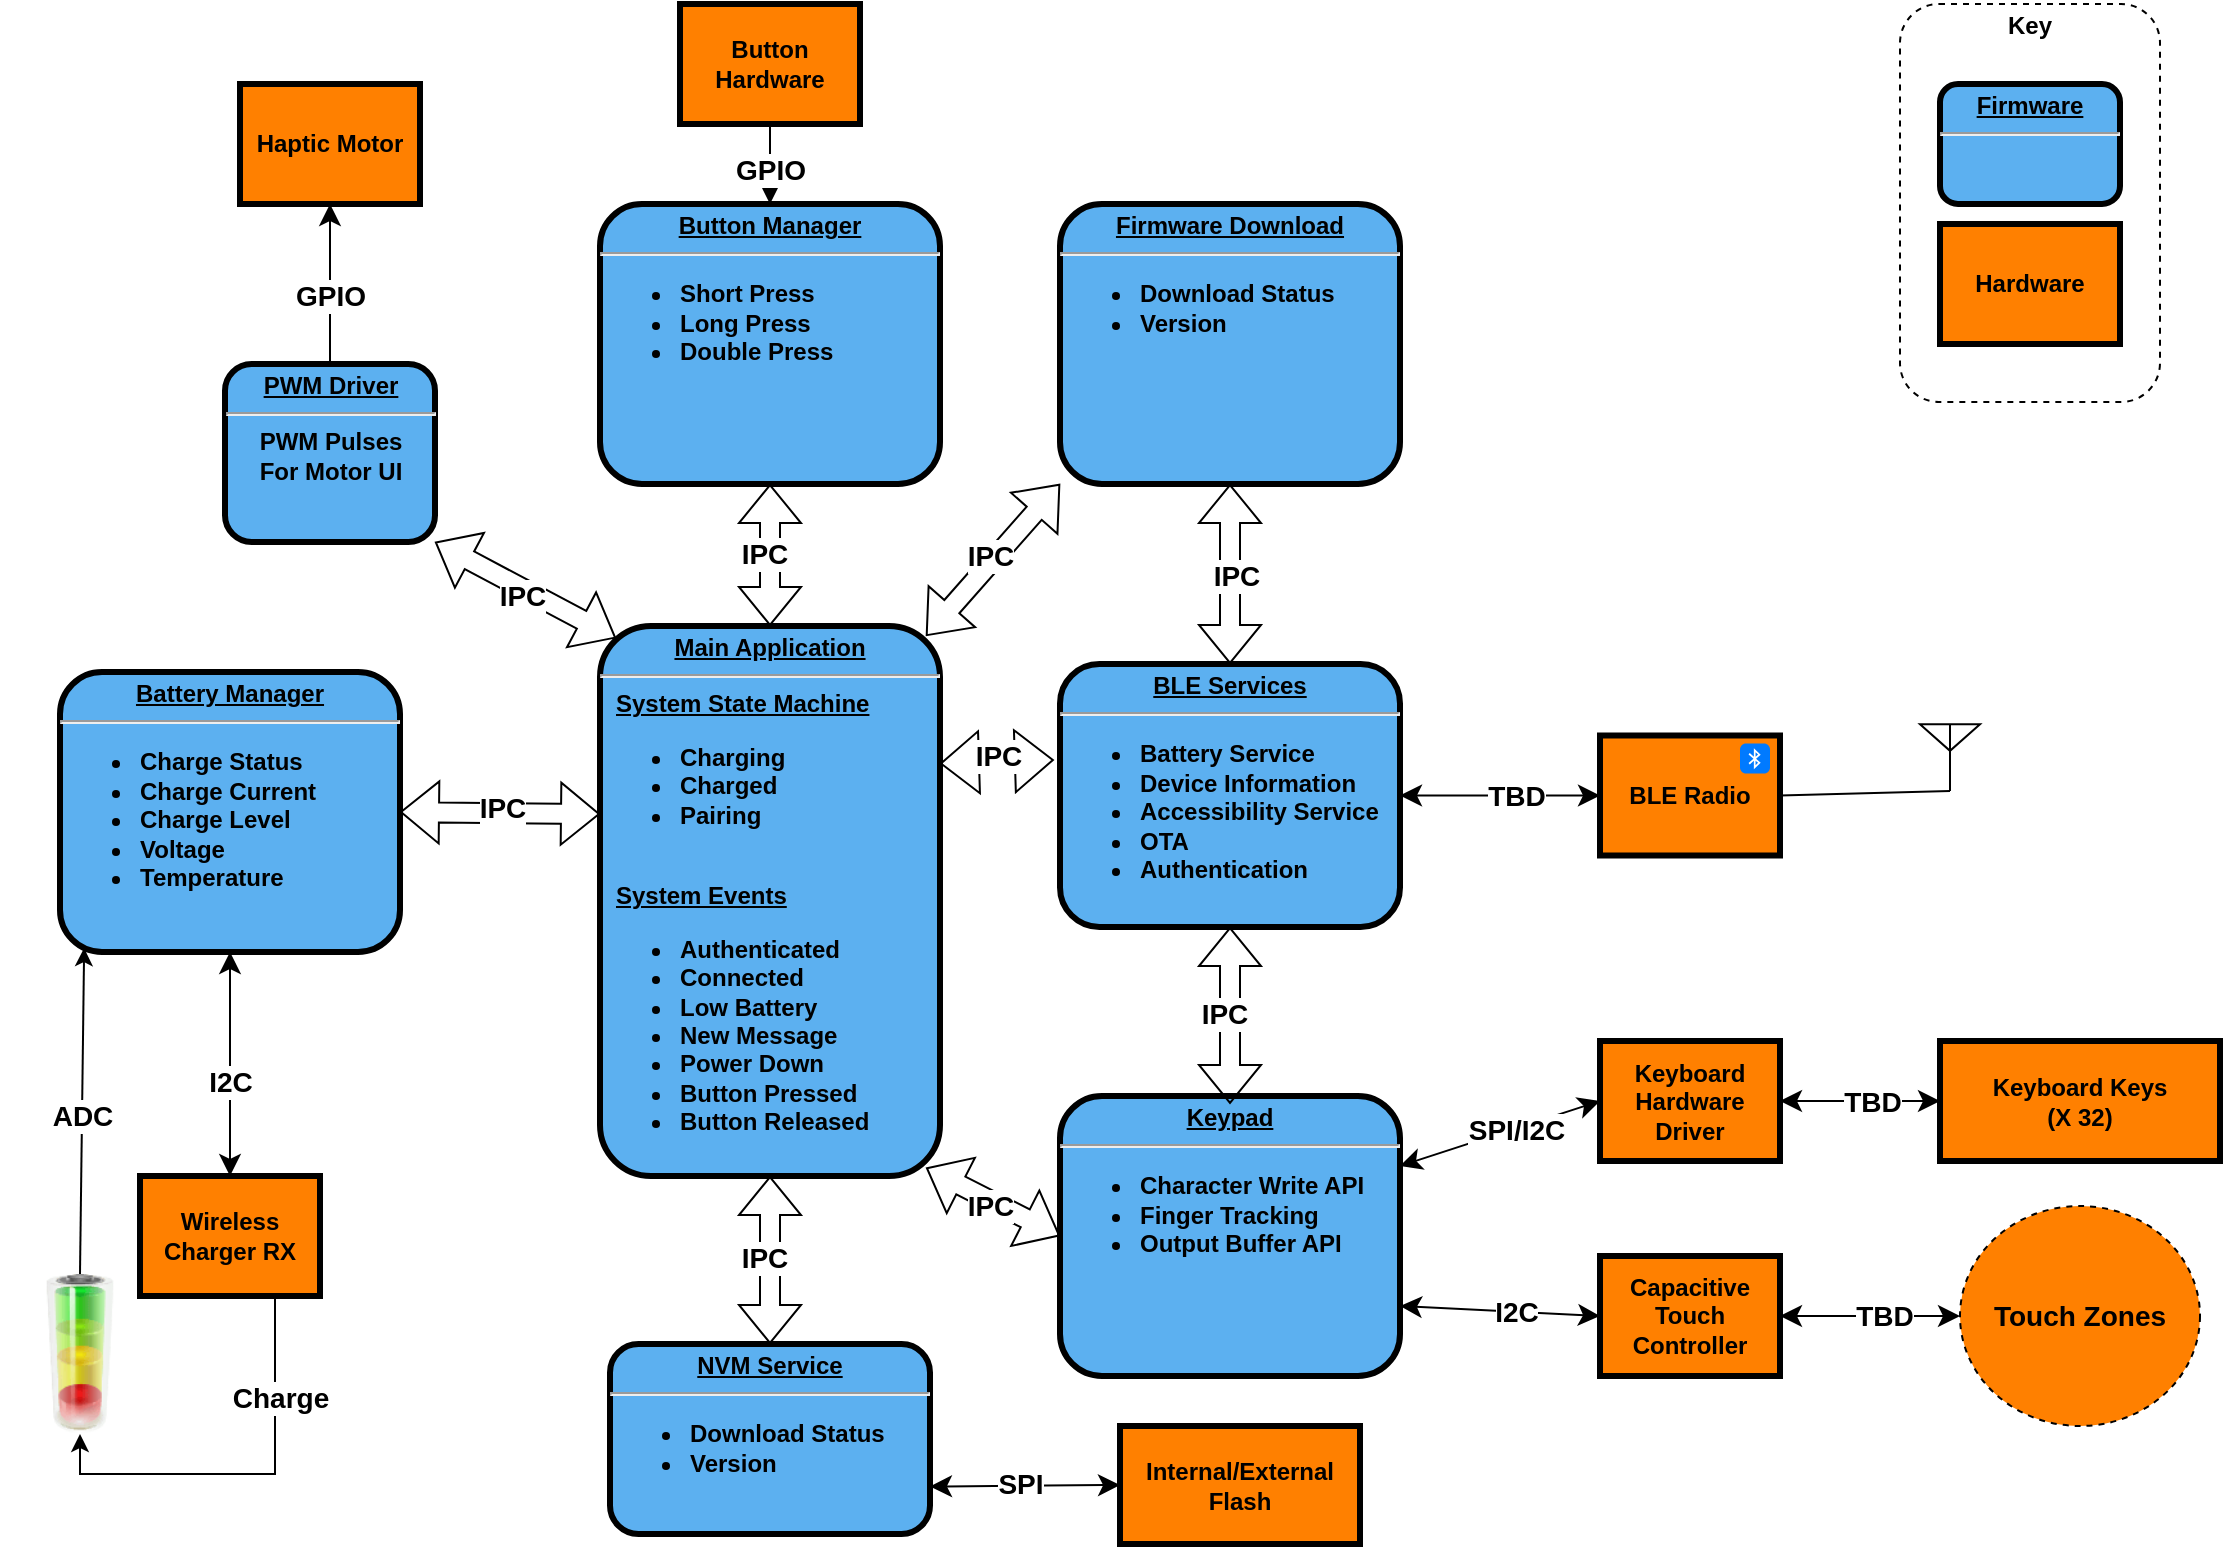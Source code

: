 <mxfile version="23.1.4" type="github">
  <diagram name="Page-1" id="c7558073-3199-34d8-9f00-42111426c3f3">
    <mxGraphModel dx="1730" dy="1080" grid="1" gridSize="10" guides="1" tooltips="1" connect="1" arrows="1" fold="1" page="1" pageScale="1" pageWidth="1169" pageHeight="827" background="none" math="0" shadow="0">
      <root>
        <mxCell id="0" />
        <mxCell id="1" parent="0" />
        <mxCell id="LkIIAw-uAGg6XenNthky-164" value="&lt;p style=&quot;margin: 0px; margin-top: 4px; text-align: center; text-decoration: underline;&quot;&gt;&lt;/p&gt;&lt;span style=&quot;background-color: initial;&quot;&gt;&lt;div style=&quot;&quot;&gt;&lt;span style=&quot;background-color: initial;&quot;&gt;Key&lt;/span&gt;&lt;/div&gt;&lt;/span&gt;" style="verticalAlign=middle;align=center;overflow=fill;fontSize=12;fontFamily=Helvetica;html=1;rounded=1;fontStyle=1;strokeWidth=1;fillColor=none;dashed=1;" vertex="1" parent="1">
          <mxGeometry x="950" y="10" width="130" height="199" as="geometry" />
        </mxCell>
        <mxCell id="LkIIAw-uAGg6XenNthky-166" style="edgeStyle=orthogonalEdgeStyle;rounded=0;orthogonalLoop=1;jettySize=auto;html=1;exitX=0.75;exitY=1;exitDx=0;exitDy=0;entryX=0.5;entryY=1;entryDx=0;entryDy=0;" edge="1" parent="1" source="LkIIAw-uAGg6XenNthky-96" target="LkIIAw-uAGg6XenNthky-140">
          <mxGeometry relative="1" as="geometry" />
        </mxCell>
        <mxCell id="LkIIAw-uAGg6XenNthky-167" value="&lt;font style=&quot;font-size: 14px;&quot;&gt;&lt;b&gt;Charge&lt;/b&gt;&lt;/font&gt;" style="edgeLabel;html=1;align=center;verticalAlign=middle;resizable=0;points=[];" vertex="1" connectable="0" parent="LkIIAw-uAGg6XenNthky-166">
          <mxGeometry x="-0.512" y="2" relative="1" as="geometry">
            <mxPoint as="offset" />
          </mxGeometry>
        </mxCell>
        <mxCell id="LkIIAw-uAGg6XenNthky-96" value="Wireless&#xa;Charger RX" style="whiteSpace=wrap;align=center;verticalAlign=middle;fontStyle=1;strokeWidth=3;fillColor=#FF8000;" vertex="1" parent="1">
          <mxGeometry x="70" y="596" width="90" height="60" as="geometry" />
        </mxCell>
        <mxCell id="LkIIAw-uAGg6XenNthky-97" value="&lt;p style=&quot;margin: 0px; margin-top: 4px; text-align: center; text-decoration: underline;&quot;&gt;&lt;strong&gt;Main Application&lt;br&gt;&lt;/strong&gt;&lt;/p&gt;&lt;hr&gt;&lt;p style=&quot;text-align: left; margin: 0px 0px 0px 8px;&quot;&gt;&lt;span style=&quot;background-color: initial;&quot;&gt;&lt;u&gt;System State Machine&lt;/u&gt;&lt;/span&gt;&lt;/p&gt;&lt;p style=&quot;margin: 0px; margin-left: 8px;&quot;&gt;&lt;/p&gt;&lt;ul&gt;&lt;li style=&quot;text-align: left;&quot;&gt;&lt;span style=&quot;background-color: initial;&quot;&gt;Charging&lt;/span&gt;&lt;/li&gt;&lt;li style=&quot;text-align: left;&quot;&gt;&lt;span style=&quot;background-color: initial;&quot;&gt;Charged&lt;/span&gt;&lt;/li&gt;&lt;li style=&quot;text-align: left;&quot;&gt;&lt;span style=&quot;background-color: initial;&quot;&gt;Pairing&lt;/span&gt;&lt;/li&gt;&lt;/ul&gt;&lt;p&gt;&lt;/p&gt;&lt;p style=&quot;margin: 0px; margin-left: 8px;&quot;&gt;&lt;span style=&quot;background-color: initial;&quot;&gt;&lt;br&gt;&lt;/span&gt;&lt;/p&gt;&lt;p style=&quot;text-align: left; margin: 0px 0px 0px 8px;&quot;&gt;&lt;span style=&quot;background-color: initial;&quot;&gt;&lt;u&gt;System Events&lt;/u&gt;&lt;/span&gt;&lt;/p&gt;&lt;p style=&quot;margin: 0px; margin-left: 8px;&quot;&gt;&lt;/p&gt;&lt;ul&gt;&lt;li style=&quot;text-align: left;&quot;&gt;&lt;span style=&quot;background-color: initial;&quot;&gt;Authenticated&lt;/span&gt;&lt;/li&gt;&lt;li style=&quot;text-align: left;&quot;&gt;&lt;span style=&quot;background-color: initial;&quot;&gt;Connected&lt;/span&gt;&lt;/li&gt;&lt;li style=&quot;text-align: left;&quot;&gt;&lt;span style=&quot;background-color: initial;&quot;&gt;Low Battery&lt;/span&gt;&lt;/li&gt;&lt;li style=&quot;text-align: left;&quot;&gt;&lt;span style=&quot;background-color: initial;&quot;&gt;New Message&lt;/span&gt;&lt;/li&gt;&lt;li style=&quot;text-align: left;&quot;&gt;Power Down&lt;/li&gt;&lt;li style=&quot;text-align: left;&quot;&gt;Button Pressed&lt;/li&gt;&lt;li style=&quot;text-align: left;&quot;&gt;Button Released&lt;/li&gt;&lt;/ul&gt;&lt;p&gt;&lt;/p&gt;&lt;p style=&quot;margin: 0px; margin-left: 8px;&quot;&gt;&lt;span style=&quot;background-color: initial;&quot;&gt;&lt;br&gt;&lt;/span&gt;&lt;/p&gt;&lt;p style=&quot;margin: 0px; margin-left: 8px;&quot;&gt;&lt;span style=&quot;background-color: initial;&quot;&gt;&lt;br&gt;&lt;/span&gt;&lt;/p&gt;&lt;p style=&quot;margin: 0px; margin-left: 8px;&quot;&gt;&lt;span style=&quot;background-color: initial;&quot;&gt;&lt;br&gt;&lt;/span&gt;&lt;/p&gt;" style="verticalAlign=middle;align=center;overflow=fill;fontSize=12;fontFamily=Helvetica;html=1;rounded=1;fontStyle=1;strokeWidth=3;fillColor=#5cb0f0;" vertex="1" parent="1">
          <mxGeometry x="300" y="321" width="170" height="275" as="geometry" />
        </mxCell>
        <mxCell id="LkIIAw-uAGg6XenNthky-99" value="&lt;p style=&quot;margin: 0px; margin-top: 4px; text-align: center; text-decoration: underline;&quot;&gt;&lt;strong&gt;Battery Manager&lt;br&gt;&lt;/strong&gt;&lt;/p&gt;&lt;hr style=&quot;text-align: left;&quot;&gt;&lt;ul style=&quot;border-color: var(--border-color);&quot;&gt;&lt;li style=&quot;text-align: left;&quot;&gt;&lt;span style=&quot;background-color: initial;&quot;&gt;Charge Status&lt;/span&gt;&lt;/li&gt;&lt;li style=&quot;border-color: var(--border-color); text-align: left;&quot;&gt;Charge Current&lt;/li&gt;&lt;li style=&quot;border-color: var(--border-color); text-align: left;&quot;&gt;Charge Level&lt;/li&gt;&lt;li style=&quot;border-color: var(--border-color); text-align: left;&quot;&gt;Voltage&lt;/li&gt;&lt;li style=&quot;border-color: var(--border-color); text-align: left;&quot;&gt;Temperature&lt;/li&gt;&lt;/ul&gt;" style="verticalAlign=middle;align=center;overflow=fill;fontSize=12;fontFamily=Helvetica;html=1;rounded=1;fontStyle=1;strokeWidth=3;fillColor=#5cb0f0;" vertex="1" parent="1">
          <mxGeometry x="30" y="344" width="170" height="140" as="geometry" />
        </mxCell>
        <mxCell id="LkIIAw-uAGg6XenNthky-101" value="" style="endArrow=classic;startArrow=classic;html=1;rounded=0;entryX=0.5;entryY=1;entryDx=0;entryDy=0;exitX=0.5;exitY=0;exitDx=0;exitDy=0;endSize=8;startSize=8;jumpSize=8;" edge="1" parent="1" source="LkIIAw-uAGg6XenNthky-96" target="LkIIAw-uAGg6XenNthky-99">
          <mxGeometry width="50" height="50" relative="1" as="geometry">
            <mxPoint x="390" y="661" as="sourcePoint" />
            <mxPoint x="440" y="611" as="targetPoint" />
          </mxGeometry>
        </mxCell>
        <mxCell id="LkIIAw-uAGg6XenNthky-102" value="&lt;b&gt;&lt;font style=&quot;font-size: 14px;&quot;&gt;I2C&lt;/font&gt;&lt;/b&gt;" style="edgeLabel;html=1;align=center;verticalAlign=middle;resizable=0;points=[];" vertex="1" connectable="0" parent="LkIIAw-uAGg6XenNthky-101">
          <mxGeometry x="-0.156" relative="1" as="geometry">
            <mxPoint as="offset" />
          </mxGeometry>
        </mxCell>
        <mxCell id="LkIIAw-uAGg6XenNthky-103" value="" style="shape=flexArrow;endArrow=classic;startArrow=classic;html=1;rounded=0;exitX=1;exitY=0.5;exitDx=0;exitDy=0;entryX=0;entryY=0.342;entryDx=0;entryDy=0;entryPerimeter=0;" edge="1" parent="1" source="LkIIAw-uAGg6XenNthky-99" target="LkIIAw-uAGg6XenNthky-97">
          <mxGeometry width="100" height="100" relative="1" as="geometry">
            <mxPoint x="230" y="611" as="sourcePoint" />
            <mxPoint x="270" y="611" as="targetPoint" />
          </mxGeometry>
        </mxCell>
        <mxCell id="LkIIAw-uAGg6XenNthky-104" value="&lt;b&gt;&lt;font style=&quot;font-size: 14px;&quot;&gt;IPC&lt;/font&gt;&lt;/b&gt;" style="edgeLabel;html=1;align=center;verticalAlign=middle;resizable=0;points=[];" vertex="1" connectable="0" parent="LkIIAw-uAGg6XenNthky-103">
          <mxGeometry x="0.018" y="3" relative="1" as="geometry">
            <mxPoint as="offset" />
          </mxGeometry>
        </mxCell>
        <mxCell id="LkIIAw-uAGg6XenNthky-105" value="&lt;p style=&quot;margin: 0px; margin-top: 4px; text-align: center; text-decoration: underline;&quot;&gt;&lt;strong&gt;Keypad&lt;br&gt;&lt;/strong&gt;&lt;/p&gt;&lt;hr style=&quot;text-align: left;&quot;&gt;&lt;ul style=&quot;border-color: var(--border-color);&quot;&gt;&lt;li style=&quot;text-align: left;&quot;&gt;&lt;span style=&quot;background-color: initial;&quot;&gt;Character Write API&lt;/span&gt;&lt;br&gt;&lt;/li&gt;&lt;li style=&quot;text-align: left;&quot;&gt;&lt;span style=&quot;background-color: initial;&quot;&gt;Finger Tracking&lt;/span&gt;&lt;/li&gt;&lt;li style=&quot;text-align: left;&quot;&gt;&lt;span style=&quot;background-color: initial;&quot;&gt;Output Buffer API&lt;/span&gt;&lt;/li&gt;&lt;/ul&gt;" style="verticalAlign=middle;align=center;overflow=fill;fontSize=12;fontFamily=Helvetica;html=1;rounded=1;fontStyle=1;strokeWidth=3;fillColor=#5cb0f0;" vertex="1" parent="1">
          <mxGeometry x="530" y="556" width="170" height="140" as="geometry" />
        </mxCell>
        <mxCell id="LkIIAw-uAGg6XenNthky-106" value="" style="shape=flexArrow;endArrow=classic;startArrow=classic;html=1;rounded=0;exitX=0;exitY=0.5;exitDx=0;exitDy=0;entryX=0.959;entryY=0.985;entryDx=0;entryDy=0;entryPerimeter=0;" edge="1" parent="1" source="LkIIAw-uAGg6XenNthky-105" target="LkIIAw-uAGg6XenNthky-97">
          <mxGeometry width="100" height="100" relative="1" as="geometry">
            <mxPoint x="210" y="481" as="sourcePoint" />
            <mxPoint x="310" y="481" as="targetPoint" />
          </mxGeometry>
        </mxCell>
        <mxCell id="LkIIAw-uAGg6XenNthky-107" value="&lt;b&gt;&lt;font style=&quot;font-size: 14px;&quot;&gt;IPC&lt;/font&gt;&lt;/b&gt;" style="edgeLabel;html=1;align=center;verticalAlign=middle;resizable=0;points=[];" vertex="1" connectable="0" parent="LkIIAw-uAGg6XenNthky-106">
          <mxGeometry x="0.018" y="3" relative="1" as="geometry">
            <mxPoint as="offset" />
          </mxGeometry>
        </mxCell>
        <mxCell id="LkIIAw-uAGg6XenNthky-108" value="Capacitive Touch&#xa;Controller" style="whiteSpace=wrap;align=center;verticalAlign=middle;fontStyle=1;strokeWidth=3;fillColor=#FF8000;" vertex="1" parent="1">
          <mxGeometry x="800" y="636" width="90" height="60" as="geometry" />
        </mxCell>
        <mxCell id="LkIIAw-uAGg6XenNthky-109" value="Keyboard&#xa;Hardware&#xa;Driver" style="whiteSpace=wrap;align=center;verticalAlign=middle;fontStyle=1;strokeWidth=3;fillColor=#FF8000;" vertex="1" parent="1">
          <mxGeometry x="800" y="528.5" width="90" height="60" as="geometry" />
        </mxCell>
        <mxCell id="LkIIAw-uAGg6XenNthky-110" value="" style="endArrow=classic;startArrow=classic;html=1;rounded=0;entryX=1;entryY=0.75;entryDx=0;entryDy=0;endSize=8;startSize=8;jumpSize=8;exitX=0;exitY=0.5;exitDx=0;exitDy=0;" edge="1" parent="1" source="LkIIAw-uAGg6XenNthky-108" target="LkIIAw-uAGg6XenNthky-105">
          <mxGeometry width="50" height="50" relative="1" as="geometry">
            <mxPoint x="750" y="730" as="sourcePoint" />
            <mxPoint x="125" y="551" as="targetPoint" />
          </mxGeometry>
        </mxCell>
        <mxCell id="LkIIAw-uAGg6XenNthky-111" value="&lt;b&gt;&lt;font style=&quot;font-size: 14px;&quot;&gt;I2C&lt;/font&gt;&lt;/b&gt;" style="edgeLabel;html=1;align=center;verticalAlign=middle;resizable=0;points=[];" vertex="1" connectable="0" parent="LkIIAw-uAGg6XenNthky-110">
          <mxGeometry x="-0.156" relative="1" as="geometry">
            <mxPoint as="offset" />
          </mxGeometry>
        </mxCell>
        <mxCell id="LkIIAw-uAGg6XenNthky-112" value="" style="endArrow=classic;startArrow=classic;html=1;rounded=0;entryX=1;entryY=0.25;entryDx=0;entryDy=0;exitX=0;exitY=0.5;exitDx=0;exitDy=0;endSize=8;startSize=8;jumpSize=8;" edge="1" parent="1" source="LkIIAw-uAGg6XenNthky-109" target="LkIIAw-uAGg6XenNthky-105">
          <mxGeometry width="50" height="50" relative="1" as="geometry">
            <mxPoint x="125" y="891" as="sourcePoint" />
            <mxPoint x="125" y="551" as="targetPoint" />
          </mxGeometry>
        </mxCell>
        <mxCell id="LkIIAw-uAGg6XenNthky-113" value="&lt;b&gt;&lt;font style=&quot;font-size: 14px;&quot;&gt;SPI/I2C&lt;/font&gt;&lt;/b&gt;" style="edgeLabel;html=1;align=center;verticalAlign=middle;resizable=0;points=[];" vertex="1" connectable="0" parent="LkIIAw-uAGg6XenNthky-112">
          <mxGeometry x="-0.156" relative="1" as="geometry">
            <mxPoint as="offset" />
          </mxGeometry>
        </mxCell>
        <mxCell id="LkIIAw-uAGg6XenNthky-114" value="&lt;p style=&quot;margin: 0px; margin-top: 4px; text-align: center; text-decoration: underline;&quot;&gt;&lt;strong&gt;BLE Services&lt;br&gt;&lt;/strong&gt;&lt;/p&gt;&lt;hr style=&quot;text-align: left;&quot;&gt;&lt;ul style=&quot;border-color: var(--border-color);&quot;&gt;&lt;li style=&quot;text-align: left;&quot;&gt;&lt;span style=&quot;background-color: initial;&quot;&gt;Battery Service&lt;/span&gt;&lt;br&gt;&lt;/li&gt;&lt;li style=&quot;text-align: left;&quot;&gt;&lt;span style=&quot;background-color: initial;&quot;&gt;Device Information&lt;/span&gt;&lt;/li&gt;&lt;li style=&quot;text-align: left;&quot;&gt;&lt;span style=&quot;background-color: initial;&quot;&gt;Accessibility Service&lt;/span&gt;&lt;/li&gt;&lt;li style=&quot;text-align: left;&quot;&gt;&lt;span style=&quot;background-color: initial;&quot;&gt;OTA&lt;/span&gt;&lt;/li&gt;&lt;li style=&quot;text-align: left;&quot;&gt;&lt;span style=&quot;background-color: initial;&quot;&gt;Authentication&lt;/span&gt;&lt;/li&gt;&lt;/ul&gt;" style="verticalAlign=middle;align=center;overflow=fill;fontSize=12;fontFamily=Helvetica;html=1;rounded=1;fontStyle=1;strokeWidth=3;fillColor=#5cb0f0;" vertex="1" parent="1">
          <mxGeometry x="530" y="340" width="170" height="131.5" as="geometry" />
        </mxCell>
        <mxCell id="LkIIAw-uAGg6XenNthky-116" value="" style="endArrow=classic;startArrow=classic;html=1;rounded=0;entryX=1;entryY=0.5;entryDx=0;entryDy=0;exitX=0;exitY=0.5;exitDx=0;exitDy=0;endSize=8;startSize=8;jumpSize=8;" edge="1" parent="1" source="LkIIAw-uAGg6XenNthky-115" target="LkIIAw-uAGg6XenNthky-114">
          <mxGeometry width="50" height="50" relative="1" as="geometry">
            <mxPoint x="375" y="891" as="sourcePoint" />
            <mxPoint x="338" y="831" as="targetPoint" />
          </mxGeometry>
        </mxCell>
        <mxCell id="LkIIAw-uAGg6XenNthky-117" value="&lt;b&gt;&lt;font style=&quot;font-size: 14px;&quot;&gt;TBD&lt;/font&gt;&lt;/b&gt;" style="edgeLabel;html=1;align=center;verticalAlign=middle;resizable=0;points=[];" vertex="1" connectable="0" parent="LkIIAw-uAGg6XenNthky-116">
          <mxGeometry x="-0.156" relative="1" as="geometry">
            <mxPoint as="offset" />
          </mxGeometry>
        </mxCell>
        <mxCell id="LkIIAw-uAGg6XenNthky-118" value="" style="shape=flexArrow;endArrow=classic;startArrow=classic;html=1;rounded=0;entryX=0.5;entryY=1;entryDx=0;entryDy=0;" edge="1" parent="1" target="LkIIAw-uAGg6XenNthky-114">
          <mxGeometry width="100" height="100" relative="1" as="geometry">
            <mxPoint x="615" y="560" as="sourcePoint" />
            <mxPoint x="655" y="487.5" as="targetPoint" />
          </mxGeometry>
        </mxCell>
        <mxCell id="LkIIAw-uAGg6XenNthky-119" value="&lt;b&gt;&lt;font style=&quot;font-size: 14px;&quot;&gt;IPC&lt;/font&gt;&lt;/b&gt;" style="edgeLabel;html=1;align=center;verticalAlign=middle;resizable=0;points=[];" vertex="1" connectable="0" parent="LkIIAw-uAGg6XenNthky-118">
          <mxGeometry x="0.018" y="3" relative="1" as="geometry">
            <mxPoint as="offset" />
          </mxGeometry>
        </mxCell>
        <mxCell id="LkIIAw-uAGg6XenNthky-121" value="" style="shape=flexArrow;endArrow=classic;startArrow=classic;html=1;rounded=0;entryX=-0.018;entryY=0.365;entryDx=0;entryDy=0;exitX=1;exitY=0.25;exitDx=0;exitDy=0;entryPerimeter=0;" edge="1" parent="1" source="LkIIAw-uAGg6XenNthky-97" target="LkIIAw-uAGg6XenNthky-114">
          <mxGeometry width="100" height="100" relative="1" as="geometry">
            <mxPoint x="670" y="391" as="sourcePoint" />
            <mxPoint x="670" y="641" as="targetPoint" />
          </mxGeometry>
        </mxCell>
        <mxCell id="LkIIAw-uAGg6XenNthky-122" value="&lt;b&gt;&lt;font style=&quot;font-size: 14px;&quot;&gt;IPC&lt;/font&gt;&lt;/b&gt;" style="edgeLabel;html=1;align=center;verticalAlign=middle;resizable=0;points=[];" vertex="1" connectable="0" parent="LkIIAw-uAGg6XenNthky-121">
          <mxGeometry x="0.018" y="3" relative="1" as="geometry">
            <mxPoint as="offset" />
          </mxGeometry>
        </mxCell>
        <mxCell id="LkIIAw-uAGg6XenNthky-123" value="&lt;p style=&quot;margin: 0px; margin-top: 4px; text-align: center; text-decoration: underline;&quot;&gt;&lt;strong&gt;Firmware Download&lt;br&gt;&lt;/strong&gt;&lt;/p&gt;&lt;hr style=&quot;text-align: left;&quot;&gt;&lt;ul style=&quot;border-color: var(--border-color);&quot;&gt;&lt;li style=&quot;text-align: left;&quot;&gt;Download Status&lt;/li&gt;&lt;li style=&quot;text-align: left;&quot;&gt;Version&lt;/li&gt;&lt;/ul&gt;" style="verticalAlign=middle;align=center;overflow=fill;fontSize=12;fontFamily=Helvetica;html=1;rounded=1;fontStyle=1;strokeWidth=3;fillColor=#5cb0f0;" vertex="1" parent="1">
          <mxGeometry x="530" y="110" width="170" height="140" as="geometry" />
        </mxCell>
        <mxCell id="LkIIAw-uAGg6XenNthky-124" value="&lt;p style=&quot;margin: 0px; margin-top: 4px; text-align: center; text-decoration: underline;&quot;&gt;&lt;strong&gt;Button&amp;nbsp;Manager&lt;br&gt;&lt;/strong&gt;&lt;/p&gt;&lt;hr style=&quot;text-align: left;&quot;&gt;&lt;ul style=&quot;border-color: var(--border-color);&quot;&gt;&lt;li style=&quot;text-align: left;&quot;&gt;Short Press&lt;/li&gt;&lt;li style=&quot;text-align: left;&quot;&gt;Long Press&lt;/li&gt;&lt;li style=&quot;text-align: left;&quot;&gt;Double Press&lt;/li&gt;&lt;/ul&gt;" style="verticalAlign=middle;align=center;overflow=fill;fontSize=12;fontFamily=Helvetica;html=1;rounded=1;fontStyle=1;strokeWidth=3;fillColor=#5cb0f0;" vertex="1" parent="1">
          <mxGeometry x="300" y="110" width="170" height="140" as="geometry" />
        </mxCell>
        <mxCell id="LkIIAw-uAGg6XenNthky-125" value="" style="shape=flexArrow;endArrow=classic;startArrow=classic;html=1;rounded=0;entryX=0.5;entryY=0;entryDx=0;entryDy=0;exitX=0.5;exitY=1;exitDx=0;exitDy=0;" edge="1" parent="1" source="LkIIAw-uAGg6XenNthky-123" target="LkIIAw-uAGg6XenNthky-114">
          <mxGeometry width="100" height="100" relative="1" as="geometry">
            <mxPoint x="590" y="575" as="sourcePoint" />
            <mxPoint x="675" y="666" as="targetPoint" />
          </mxGeometry>
        </mxCell>
        <mxCell id="LkIIAw-uAGg6XenNthky-126" value="&lt;b&gt;&lt;font style=&quot;font-size: 14px;&quot;&gt;IPC&lt;/font&gt;&lt;/b&gt;" style="edgeLabel;html=1;align=center;verticalAlign=middle;resizable=0;points=[];" vertex="1" connectable="0" parent="LkIIAw-uAGg6XenNthky-125">
          <mxGeometry x="0.018" y="3" relative="1" as="geometry">
            <mxPoint as="offset" />
          </mxGeometry>
        </mxCell>
        <mxCell id="LkIIAw-uAGg6XenNthky-127" value="" style="shape=flexArrow;endArrow=classic;startArrow=classic;html=1;rounded=0;entryX=0;entryY=1;entryDx=0;entryDy=0;exitX=0.959;exitY=0.018;exitDx=0;exitDy=0;exitPerimeter=0;" edge="1" parent="1" source="LkIIAw-uAGg6XenNthky-97" target="LkIIAw-uAGg6XenNthky-123">
          <mxGeometry width="100" height="100" relative="1" as="geometry">
            <mxPoint x="645" y="561" as="sourcePoint" />
            <mxPoint x="645" y="691" as="targetPoint" />
          </mxGeometry>
        </mxCell>
        <mxCell id="LkIIAw-uAGg6XenNthky-128" value="&lt;b&gt;&lt;font style=&quot;font-size: 14px;&quot;&gt;IPC&lt;/font&gt;&lt;/b&gt;" style="edgeLabel;html=1;align=center;verticalAlign=middle;resizable=0;points=[];" vertex="1" connectable="0" parent="LkIIAw-uAGg6XenNthky-127">
          <mxGeometry x="0.018" y="3" relative="1" as="geometry">
            <mxPoint as="offset" />
          </mxGeometry>
        </mxCell>
        <mxCell id="LkIIAw-uAGg6XenNthky-129" value="" style="shape=flexArrow;endArrow=classic;startArrow=classic;html=1;rounded=0;entryX=0.5;entryY=1;entryDx=0;entryDy=0;exitX=0.5;exitY=0;exitDx=0;exitDy=0;" edge="1" parent="1" source="LkIIAw-uAGg6XenNthky-97" target="LkIIAw-uAGg6XenNthky-124">
          <mxGeometry width="100" height="100" relative="1" as="geometry">
            <mxPoint x="480" y="469" as="sourcePoint" />
            <mxPoint x="560" y="468" as="targetPoint" />
          </mxGeometry>
        </mxCell>
        <mxCell id="LkIIAw-uAGg6XenNthky-130" value="&lt;b&gt;&lt;font style=&quot;font-size: 14px;&quot;&gt;IPC&lt;/font&gt;&lt;/b&gt;" style="edgeLabel;html=1;align=center;verticalAlign=middle;resizable=0;points=[];" vertex="1" connectable="0" parent="LkIIAw-uAGg6XenNthky-129">
          <mxGeometry x="0.018" y="3" relative="1" as="geometry">
            <mxPoint as="offset" />
          </mxGeometry>
        </mxCell>
        <mxCell id="LkIIAw-uAGg6XenNthky-131" value="Button&#xa;Hardware" style="whiteSpace=wrap;align=center;verticalAlign=middle;fontStyle=1;strokeWidth=3;fillColor=#FF8000;" vertex="1" parent="1">
          <mxGeometry x="340" y="10" width="90" height="60" as="geometry" />
        </mxCell>
        <mxCell id="LkIIAw-uAGg6XenNthky-132" value="" style="endArrow=none;startArrow=classic;html=1;rounded=0;endSize=8;startSize=8;jumpSize=8;endFill=0;entryX=0.5;entryY=1;entryDx=0;entryDy=0;exitX=0.5;exitY=0;exitDx=0;exitDy=0;" edge="1" parent="1" source="LkIIAw-uAGg6XenNthky-124" target="LkIIAw-uAGg6XenNthky-131">
          <mxGeometry width="50" height="50" relative="1" as="geometry">
            <mxPoint x="125" y="810" as="sourcePoint" />
            <mxPoint x="800" y="190" as="targetPoint" />
          </mxGeometry>
        </mxCell>
        <mxCell id="LkIIAw-uAGg6XenNthky-133" value="&lt;b&gt;&lt;font style=&quot;font-size: 14px;&quot;&gt;GPIO&lt;/font&gt;&lt;/b&gt;" style="edgeLabel;html=1;align=center;verticalAlign=middle;resizable=0;points=[];" vertex="1" connectable="0" parent="LkIIAw-uAGg6XenNthky-132">
          <mxGeometry x="-0.156" relative="1" as="geometry">
            <mxPoint as="offset" />
          </mxGeometry>
        </mxCell>
        <mxCell id="LkIIAw-uAGg6XenNthky-135" value="Keyboard Keys&#xa;(X 32)" style="whiteSpace=wrap;align=center;verticalAlign=middle;fontStyle=1;strokeWidth=3;fillColor=#FF8000;" vertex="1" parent="1">
          <mxGeometry x="970" y="528.5" width="140" height="60" as="geometry" />
        </mxCell>
        <mxCell id="LkIIAw-uAGg6XenNthky-136" value="" style="endArrow=classic;startArrow=classic;html=1;rounded=0;entryX=1;entryY=0.5;entryDx=0;entryDy=0;exitX=0;exitY=0.5;exitDx=0;exitDy=0;endSize=8;startSize=8;jumpSize=8;" edge="1" parent="1" source="LkIIAw-uAGg6XenNthky-135" target="LkIIAw-uAGg6XenNthky-109">
          <mxGeometry width="50" height="50" relative="1" as="geometry">
            <mxPoint x="475" y="891" as="sourcePoint" />
            <mxPoint x="438" y="831" as="targetPoint" />
          </mxGeometry>
        </mxCell>
        <mxCell id="LkIIAw-uAGg6XenNthky-137" value="&lt;b&gt;&lt;font style=&quot;font-size: 14px;&quot;&gt;TBD&lt;/font&gt;&lt;/b&gt;" style="edgeLabel;html=1;align=center;verticalAlign=middle;resizable=0;points=[];" vertex="1" connectable="0" parent="LkIIAw-uAGg6XenNthky-136">
          <mxGeometry x="-0.156" relative="1" as="geometry">
            <mxPoint as="offset" />
          </mxGeometry>
        </mxCell>
        <mxCell id="LkIIAw-uAGg6XenNthky-140" value="" style="image;html=1;image=img/lib/clip_art/general/Battery_allstates_128x128.png" vertex="1" parent="1">
          <mxGeometry y="645" width="80" height="80" as="geometry" />
        </mxCell>
        <mxCell id="LkIIAw-uAGg6XenNthky-144" value="" style="endArrow=classic;startArrow=none;html=1;rounded=0;exitX=0.5;exitY=0;exitDx=0;exitDy=0;endFill=1;startFill=0;entryX=0.071;entryY=0.986;entryDx=0;entryDy=0;entryPerimeter=0;" edge="1" parent="1" source="LkIIAw-uAGg6XenNthky-140" target="LkIIAw-uAGg6XenNthky-99">
          <mxGeometry width="50" height="50" relative="1" as="geometry">
            <mxPoint x="390" y="940" as="sourcePoint" />
            <mxPoint x="40" y="530" as="targetPoint" />
          </mxGeometry>
        </mxCell>
        <mxCell id="LkIIAw-uAGg6XenNthky-145" value="&lt;b&gt;&lt;font style=&quot;font-size: 14px;&quot;&gt;ADC&lt;/font&gt;&lt;/b&gt;" style="edgeLabel;html=1;align=center;verticalAlign=middle;resizable=0;points=[];" vertex="1" connectable="0" parent="LkIIAw-uAGg6XenNthky-144">
          <mxGeometry x="-0.737" y="-4" relative="1" as="geometry">
            <mxPoint x="-4" y="-58" as="offset" />
          </mxGeometry>
        </mxCell>
        <mxCell id="LkIIAw-uAGg6XenNthky-149" value="" style="verticalLabelPosition=bottom;shadow=0;dashed=0;align=center;html=1;verticalAlign=top;shape=mxgraph.electrical.radio.aerial_-_antenna_2;" vertex="1" parent="1">
          <mxGeometry x="960" y="370" width="30" height="33.5" as="geometry" />
        </mxCell>
        <mxCell id="LkIIAw-uAGg6XenNthky-150" value="" style="endArrow=none;html=1;rounded=0;entryX=0.5;entryY=1;entryDx=0;entryDy=0;entryPerimeter=0;exitX=1;exitY=0.5;exitDx=0;exitDy=0;" edge="1" parent="1" source="LkIIAw-uAGg6XenNthky-115" target="LkIIAw-uAGg6XenNthky-149">
          <mxGeometry width="50" height="50" relative="1" as="geometry">
            <mxPoint x="390" y="630" as="sourcePoint" />
            <mxPoint x="440" y="580" as="targetPoint" />
          </mxGeometry>
        </mxCell>
        <mxCell id="LkIIAw-uAGg6XenNthky-151" value="" style="group" vertex="1" connectable="0" parent="1">
          <mxGeometry x="800" y="375.75" width="90" height="60" as="geometry" />
        </mxCell>
        <mxCell id="LkIIAw-uAGg6XenNthky-115" value="BLE Radio" style="whiteSpace=wrap;align=center;verticalAlign=middle;fontStyle=1;strokeWidth=3;fillColor=#FF8000;" vertex="1" parent="LkIIAw-uAGg6XenNthky-151">
          <mxGeometry width="90" height="60" as="geometry" />
        </mxCell>
        <mxCell id="LkIIAw-uAGg6XenNthky-148" value="" style="html=1;strokeWidth=1;shadow=0;dashed=0;shape=mxgraph.ios7.misc.bluetooth;fillColor=#007AFF;strokeColor=none;buttonText=;strokeColor2=#222222;fontColor=#222222;fontSize=8;verticalLabelPosition=bottom;verticalAlign=top;align=center;sketch=0;" vertex="1" parent="LkIIAw-uAGg6XenNthky-151">
          <mxGeometry x="70" y="4" width="15" height="15" as="geometry" />
        </mxCell>
        <mxCell id="LkIIAw-uAGg6XenNthky-154" value="Haptic Motor" style="whiteSpace=wrap;align=center;verticalAlign=middle;fontStyle=1;strokeWidth=3;fillColor=#FF8000;" vertex="1" parent="1">
          <mxGeometry x="120" y="50" width="90" height="60" as="geometry" />
        </mxCell>
        <mxCell id="LkIIAw-uAGg6XenNthky-155" value="&lt;p style=&quot;margin: 0px; margin-top: 4px; text-align: center; text-decoration: underline;&quot;&gt;&lt;strong&gt;PWM Driver&lt;br&gt;&lt;/strong&gt;&lt;/p&gt;&lt;hr style=&quot;text-align: left;&quot;&gt;&lt;span style=&quot;text-align: left; background-color: initial;&quot;&gt;PWM Pulses &lt;br&gt;For Motor UI&lt;/span&gt;" style="verticalAlign=middle;align=center;overflow=fill;fontSize=12;fontFamily=Helvetica;html=1;rounded=1;fontStyle=1;strokeWidth=3;fillColor=#5cb0f0;" vertex="1" parent="1">
          <mxGeometry x="112.5" y="190" width="105" height="89" as="geometry" />
        </mxCell>
        <mxCell id="LkIIAw-uAGg6XenNthky-156" value="" style="endArrow=classic;startArrow=none;html=1;rounded=0;entryX=0.5;entryY=1;entryDx=0;entryDy=0;endSize=8;startSize=8;jumpSize=8;endFill=1;startFill=0;exitX=0.5;exitY=0;exitDx=0;exitDy=0;" edge="1" parent="1" source="LkIIAw-uAGg6XenNthky-155" target="LkIIAw-uAGg6XenNthky-154">
          <mxGeometry width="50" height="50" relative="1" as="geometry">
            <mxPoint x="380" y="180" as="sourcePoint" />
            <mxPoint x="125" y="539" as="targetPoint" />
          </mxGeometry>
        </mxCell>
        <mxCell id="LkIIAw-uAGg6XenNthky-157" value="&lt;b&gt;&lt;font style=&quot;font-size: 14px;&quot;&gt;GPIO&lt;/font&gt;&lt;/b&gt;" style="edgeLabel;html=1;align=center;verticalAlign=middle;resizable=0;points=[];" vertex="1" connectable="0" parent="LkIIAw-uAGg6XenNthky-156">
          <mxGeometry x="-0.156" relative="1" as="geometry">
            <mxPoint as="offset" />
          </mxGeometry>
        </mxCell>
        <mxCell id="LkIIAw-uAGg6XenNthky-158" value="" style="shape=flexArrow;endArrow=classic;startArrow=classic;html=1;rounded=0;entryX=1;entryY=1;entryDx=0;entryDy=0;exitX=0.047;exitY=0.022;exitDx=0;exitDy=0;exitPerimeter=0;" edge="1" parent="1" source="LkIIAw-uAGg6XenNthky-97" target="LkIIAw-uAGg6XenNthky-155">
          <mxGeometry width="100" height="100" relative="1" as="geometry">
            <mxPoint x="473" y="339" as="sourcePoint" />
            <mxPoint x="570" y="281" as="targetPoint" />
          </mxGeometry>
        </mxCell>
        <mxCell id="LkIIAw-uAGg6XenNthky-159" value="&lt;b&gt;&lt;font style=&quot;font-size: 14px;&quot;&gt;IPC&lt;/font&gt;&lt;/b&gt;" style="edgeLabel;html=1;align=center;verticalAlign=middle;resizable=0;points=[];" vertex="1" connectable="0" parent="LkIIAw-uAGg6XenNthky-158">
          <mxGeometry x="0.018" y="3" relative="1" as="geometry">
            <mxPoint as="offset" />
          </mxGeometry>
        </mxCell>
        <mxCell id="LkIIAw-uAGg6XenNthky-161" value="&lt;p style=&quot;margin: 0px; margin-top: 4px; text-align: center; text-decoration: underline;&quot;&gt;&lt;strong&gt;Firmware&lt;br&gt;&lt;/strong&gt;&lt;/p&gt;&lt;hr style=&quot;background-color: initial; text-align: left;&quot;&gt;" style="verticalAlign=middle;align=center;overflow=fill;fontSize=12;fontFamily=Helvetica;html=1;rounded=1;fontStyle=1;strokeWidth=3;fillColor=#5cb0f0;" vertex="1" parent="1">
          <mxGeometry x="970" y="50" width="90" height="60" as="geometry" />
        </mxCell>
        <mxCell id="LkIIAw-uAGg6XenNthky-162" value="Hardware" style="whiteSpace=wrap;align=center;verticalAlign=middle;fontStyle=1;strokeWidth=3;fillColor=#FF8000;" vertex="1" parent="1">
          <mxGeometry x="970" y="120" width="90" height="60" as="geometry" />
        </mxCell>
        <mxCell id="LkIIAw-uAGg6XenNthky-169" value="&lt;font style=&quot;font-size: 14px;&quot;&gt;&lt;b&gt;Touch Zones&lt;/b&gt;&lt;/font&gt;" style="ellipse;whiteSpace=wrap;html=1;fillColor=#FF8000;dashed=1;" vertex="1" parent="1">
          <mxGeometry x="980" y="611" width="120" height="110" as="geometry" />
        </mxCell>
        <mxCell id="LkIIAw-uAGg6XenNthky-170" value="" style="endArrow=classic;startArrow=classic;html=1;rounded=0;exitX=0;exitY=0.5;exitDx=0;exitDy=0;endSize=8;startSize=8;jumpSize=8;entryX=1;entryY=0.5;entryDx=0;entryDy=0;" edge="1" parent="1" source="LkIIAw-uAGg6XenNthky-169" target="LkIIAw-uAGg6XenNthky-108">
          <mxGeometry width="50" height="50" relative="1" as="geometry">
            <mxPoint x="475" y="1050" as="sourcePoint" />
            <mxPoint x="930" y="740" as="targetPoint" />
          </mxGeometry>
        </mxCell>
        <mxCell id="LkIIAw-uAGg6XenNthky-171" value="&lt;b&gt;&lt;font style=&quot;font-size: 14px;&quot;&gt;TBD&lt;/font&gt;&lt;/b&gt;" style="edgeLabel;html=1;align=center;verticalAlign=middle;resizable=0;points=[];" vertex="1" connectable="0" parent="LkIIAw-uAGg6XenNthky-170">
          <mxGeometry x="-0.156" relative="1" as="geometry">
            <mxPoint as="offset" />
          </mxGeometry>
        </mxCell>
        <mxCell id="LkIIAw-uAGg6XenNthky-175" value="&lt;p style=&quot;margin: 0px; margin-top: 4px; text-align: center; text-decoration: underline;&quot;&gt;&lt;strong&gt;NVM Service&lt;br&gt;&lt;/strong&gt;&lt;/p&gt;&lt;hr style=&quot;text-align: left;&quot;&gt;&lt;ul style=&quot;border-color: var(--border-color);&quot;&gt;&lt;li style=&quot;text-align: left;&quot;&gt;Download Status&lt;/li&gt;&lt;li style=&quot;text-align: left;&quot;&gt;Version&lt;/li&gt;&lt;/ul&gt;" style="verticalAlign=middle;align=center;overflow=fill;fontSize=12;fontFamily=Helvetica;html=1;rounded=1;fontStyle=1;strokeWidth=3;fillColor=#5cb0f0;" vertex="1" parent="1">
          <mxGeometry x="305" y="680" width="160" height="95" as="geometry" />
        </mxCell>
        <mxCell id="LkIIAw-uAGg6XenNthky-176" value="" style="shape=flexArrow;endArrow=classic;startArrow=classic;html=1;rounded=0;exitX=0.5;exitY=0;exitDx=0;exitDy=0;" edge="1" parent="1" source="LkIIAw-uAGg6XenNthky-175" target="LkIIAw-uAGg6XenNthky-97">
          <mxGeometry width="100" height="100" relative="1" as="geometry">
            <mxPoint x="473" y="336" as="sourcePoint" />
            <mxPoint x="540" y="260" as="targetPoint" />
          </mxGeometry>
        </mxCell>
        <mxCell id="LkIIAw-uAGg6XenNthky-177" value="&lt;b&gt;&lt;font style=&quot;font-size: 14px;&quot;&gt;IPC&lt;/font&gt;&lt;/b&gt;" style="edgeLabel;html=1;align=center;verticalAlign=middle;resizable=0;points=[];" vertex="1" connectable="0" parent="LkIIAw-uAGg6XenNthky-176">
          <mxGeometry x="0.018" y="3" relative="1" as="geometry">
            <mxPoint as="offset" />
          </mxGeometry>
        </mxCell>
        <mxCell id="LkIIAw-uAGg6XenNthky-178" value="Internal/External&#xa;Flash" style="whiteSpace=wrap;align=center;verticalAlign=middle;fontStyle=1;strokeWidth=3;fillColor=#FF8000;" vertex="1" parent="1">
          <mxGeometry x="560" y="721" width="120" height="59" as="geometry" />
        </mxCell>
        <mxCell id="LkIIAw-uAGg6XenNthky-179" value="" style="endArrow=classic;startArrow=classic;html=1;rounded=0;entryX=0;entryY=0.5;entryDx=0;entryDy=0;exitX=1;exitY=0.75;exitDx=0;exitDy=0;endSize=8;startSize=8;jumpSize=8;" edge="1" parent="1" source="LkIIAw-uAGg6XenNthky-175" target="LkIIAw-uAGg6XenNthky-178">
          <mxGeometry width="50" height="50" relative="1" as="geometry">
            <mxPoint x="125" y="606" as="sourcePoint" />
            <mxPoint x="125" y="494" as="targetPoint" />
          </mxGeometry>
        </mxCell>
        <mxCell id="LkIIAw-uAGg6XenNthky-182" value="SPI" style="edgeLabel;html=1;align=center;verticalAlign=middle;resizable=0;points=[];fontSize=14;fontStyle=1" vertex="1" connectable="0" parent="LkIIAw-uAGg6XenNthky-179">
          <mxGeometry x="-0.432" y="-1" relative="1" as="geometry">
            <mxPoint x="18" y="-2" as="offset" />
          </mxGeometry>
        </mxCell>
      </root>
    </mxGraphModel>
  </diagram>
</mxfile>
